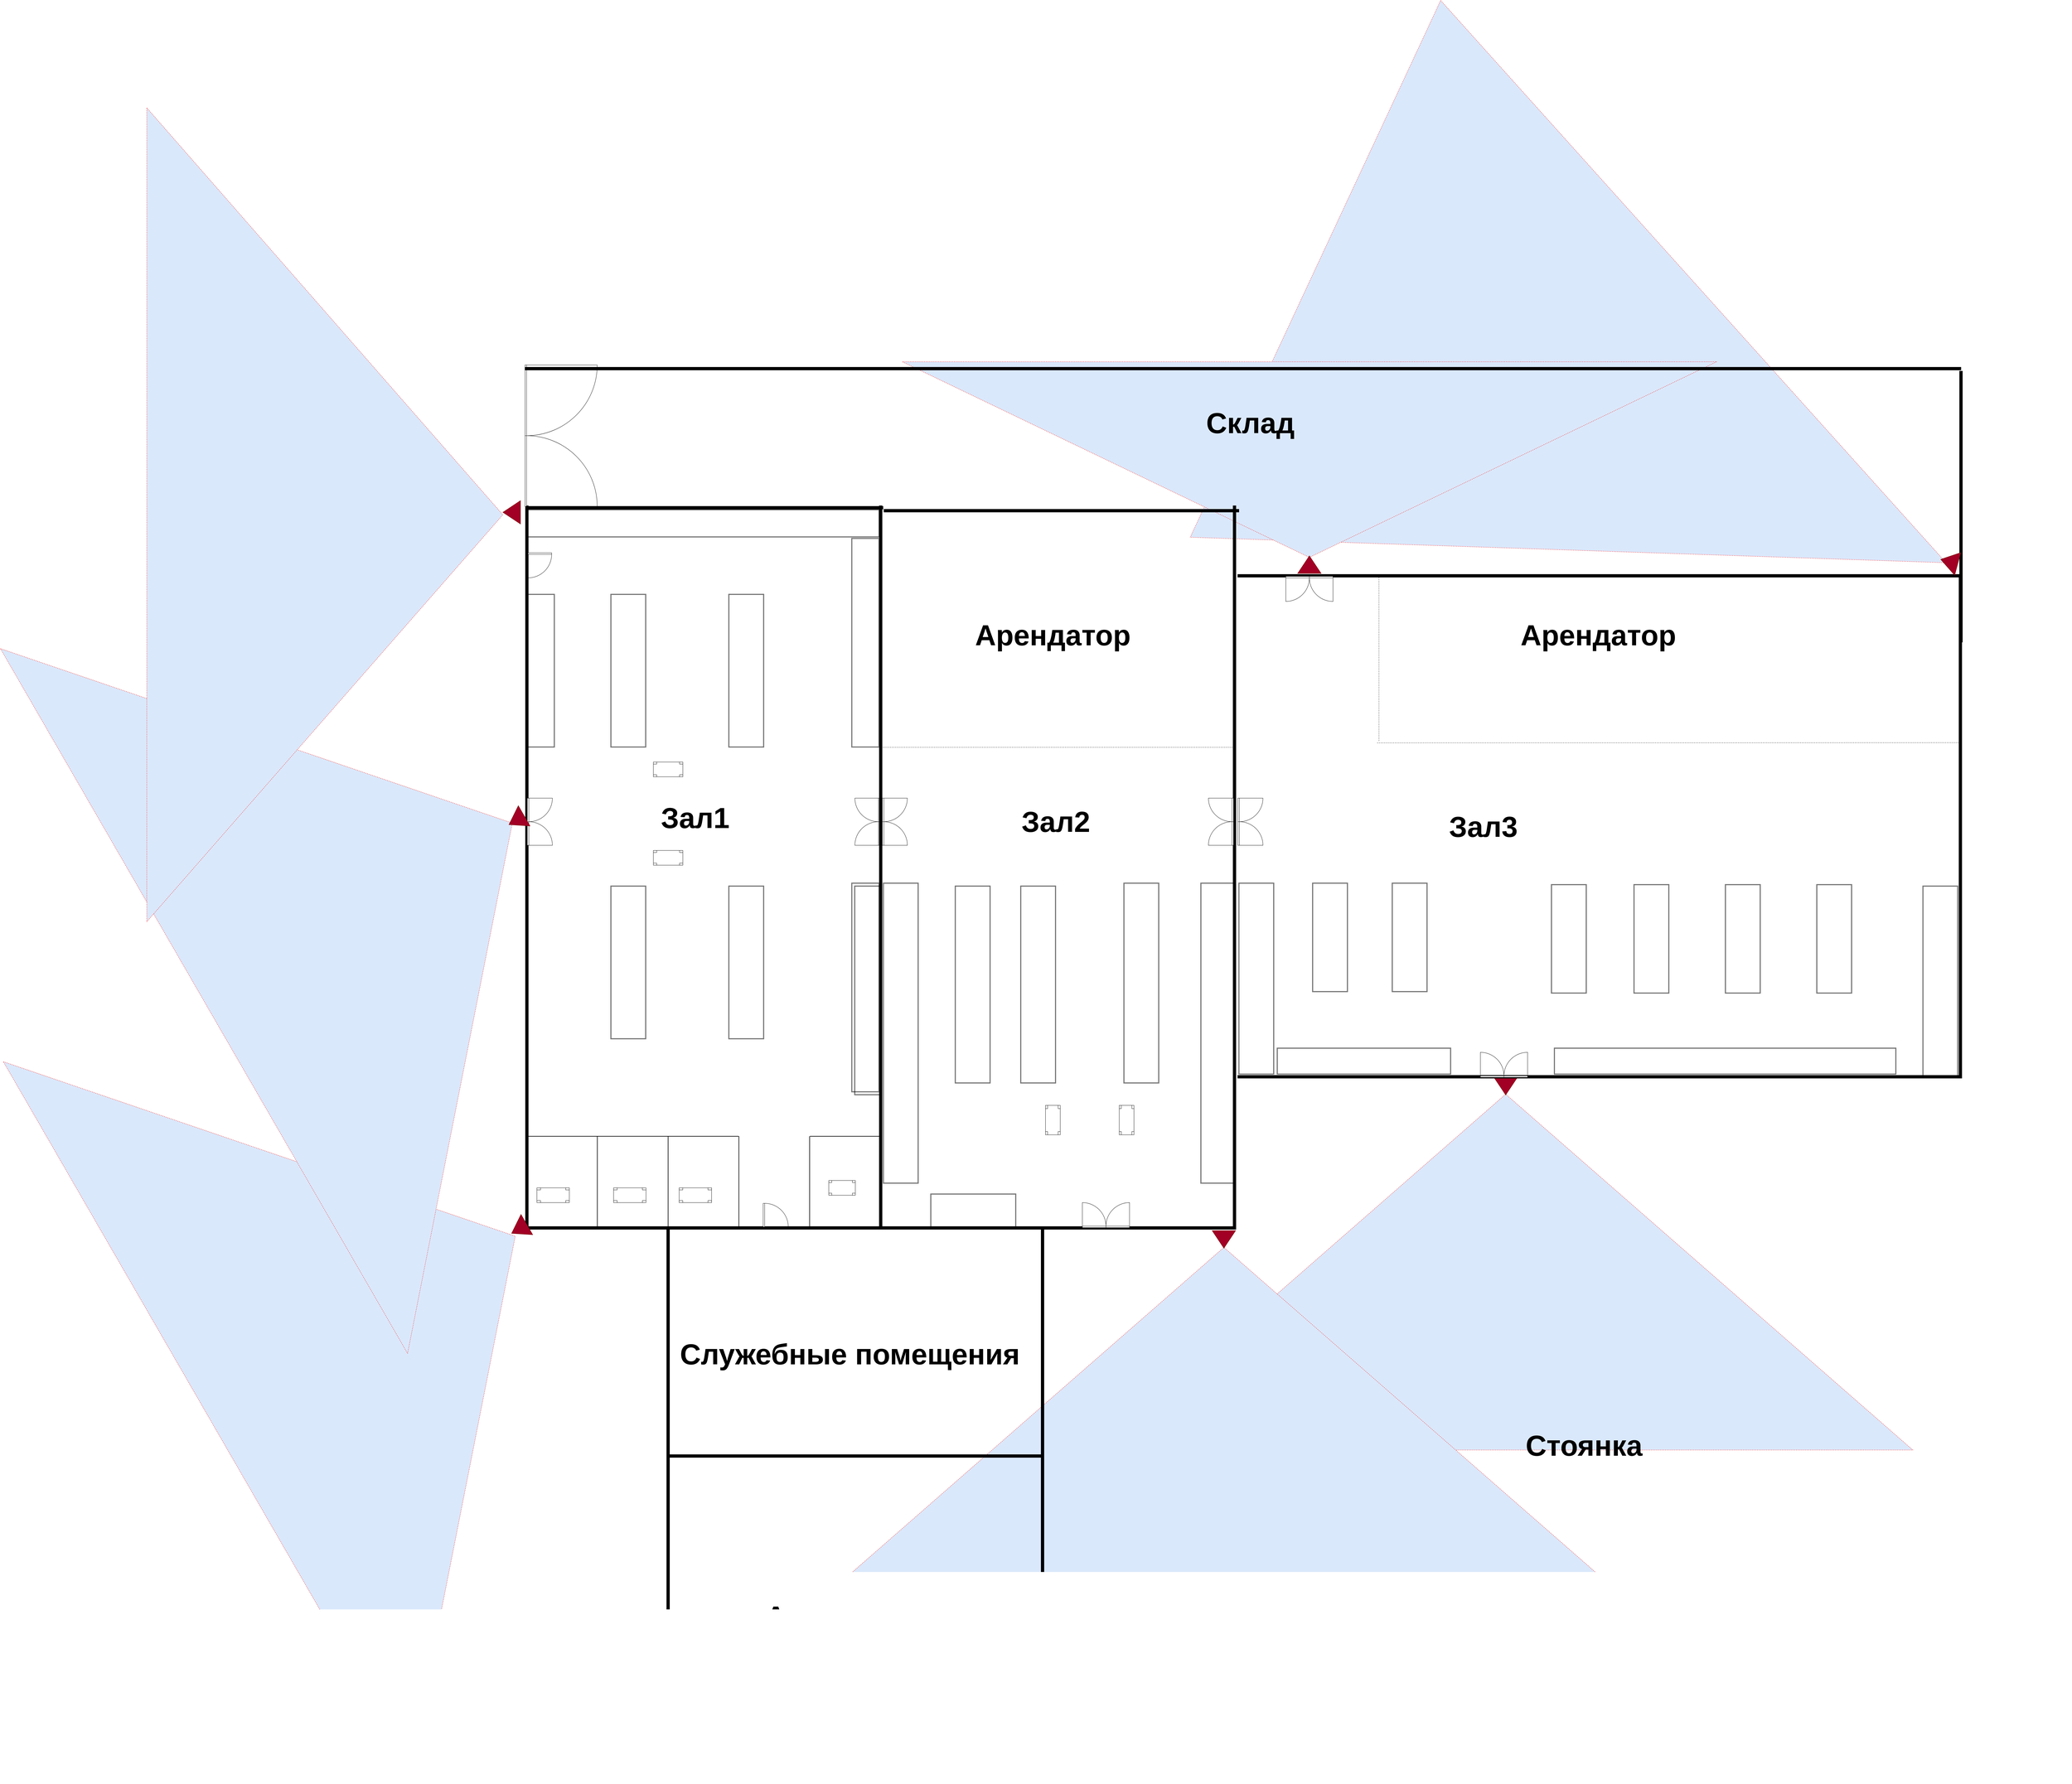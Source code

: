 <mxfile version="13.1.0" type="device"><diagram name="Page-1" id="38b20595-45e3-9b7f-d5ca-b57f44c5b66d"><mxGraphModel dx="8700" dy="6732" grid="1" gridSize="10" guides="1" tooltips="1" connect="1" arrows="1" fold="1" page="1" pageScale="1" pageWidth="1100" pageHeight="850" background="#ffffff" math="0" shadow="0"><root><mxCell id="0"/><mxCell id="1" parent="0"/><mxCell id="2btfbSKyMzNvLppjfiqU-63" value="" style="triangle;whiteSpace=wrap;html=1;strokeColor=#FF0000;strokeWidth=1;fillColor=#dae8fc;rotation=25;dashed=1;" vertex="1" parent="1"><mxGeometry x="3590" y="-1690" width="2360" height="2010" as="geometry"/></mxCell><mxCell id="2btfbSKyMzNvLppjfiqU-59" value="" style="triangle;whiteSpace=wrap;html=1;strokeColor=#FF0000;strokeWidth=1;fillColor=#dae8fc;rotation=90;dashed=1;" vertex="1" parent="1"><mxGeometry x="3348.11" y="-1917.36" width="663.78" height="2761.75" as="geometry"/></mxCell><mxCell id="2btfbSKyMzNvLppjfiqU-57" value="" style="triangle;whiteSpace=wrap;html=1;strokeColor=#FF0000;strokeWidth=1;fillColor=#dae8fc;rotation=-90;dashed=1;" vertex="1" parent="1"><mxGeometry x="3742" y="840" width="1207.56" height="2761.75" as="geometry"/></mxCell><mxCell id="2btfbSKyMzNvLppjfiqU-58" value="" style="triangle;whiteSpace=wrap;html=1;strokeColor=#6F0000;strokeWidth=1;fillColor=#a20025;fontColor=#ffffff;rotation=90;" vertex="1" parent="1"><mxGeometry x="4315.78" y="1550" width="60" height="80" as="geometry"/></mxCell><mxCell id="2btfbSKyMzNvLppjfiqU-56" value="" style="triangle;whiteSpace=wrap;html=1;strokeColor=#FF0000;strokeWidth=1;fillColor=#dae8fc;rotation=-90;dashed=1;" vertex="1" parent="1"><mxGeometry x="2786.22" y="1360" width="1207.56" height="2761.75" as="geometry"/></mxCell><mxCell id="2btfbSKyMzNvLppjfiqU-54" value="" style="triangle;whiteSpace=wrap;html=1;strokeColor=#FF0000;strokeWidth=1;fillColor=#dae8fc;rotation=-30;dashed=1;" vertex="1" parent="1"><mxGeometry x="-140" y="1020.0" width="1207.56" height="2761.75" as="geometry"/></mxCell><mxCell id="2btfbSKyMzNvLppjfiqU-53" value="" style="triangle;whiteSpace=wrap;html=1;strokeColor=#FF0000;strokeWidth=1;fillColor=#dae8fc;rotation=-30;dashed=1;" vertex="1" parent="1"><mxGeometry x="-150" y="-381.75" width="1207.56" height="2761.75" as="geometry"/></mxCell><mxCell id="2btfbSKyMzNvLppjfiqU-52" value="" style="triangle;whiteSpace=wrap;html=1;strokeColor=#FF0000;strokeWidth=1;fillColor=#dae8fc;rotation=0;dashed=1;" vertex="1" parent="1"><mxGeometry x="-263.12" y="-1730" width="1207.56" height="2761.75" as="geometry"/></mxCell><mxCell id="48ef80bc37b76060-128" value="" style="verticalLabelPosition=bottom;html=1;verticalAlign=top;align=center;strokeWidth=1;shape=mxgraph.floorplan.wallU;fillColor=#000000;rounded=0;shadow=0;comic=0;fontFamily=Verdana;fontSize=12;rotation=-180;" parent="1" vertex="1"><mxGeometry x="1021" y="-380" width="1210" height="2456" as="geometry"/></mxCell><mxCell id="kZFELzf9-ZKpFDPVwvbj-1" value="" style="verticalLabelPosition=bottom;html=1;verticalAlign=top;align=center;shape=mxgraph.floorplan.wall;fillColor=#000000;rotation=90;" parent="1" vertex="1"><mxGeometry x="5430" y="-381.75" width="920" height="10" as="geometry"/></mxCell><mxCell id="kZFELzf9-ZKpFDPVwvbj-2" value="" style="verticalLabelPosition=bottom;html=1;verticalAlign=top;align=center;shape=mxgraph.floorplan.doorDouble;aspect=fixed;rotation=-90;" parent="1" vertex="1"><mxGeometry x="990" y="650" width="160" height="85" as="geometry"/></mxCell><mxCell id="kZFELzf9-ZKpFDPVwvbj-3" value="" style="verticalLabelPosition=bottom;html=1;verticalAlign=top;align=center;shape=mxgraph.floorplan.table;" parent="1" vertex="1"><mxGeometry x="1060" y="1935" width="110" height="50" as="geometry"/></mxCell><mxCell id="kZFELzf9-ZKpFDPVwvbj-4" value="" style="verticalLabelPosition=bottom;html=1;verticalAlign=top;align=center;shape=mxgraph.floorplan.table;" parent="1" vertex="1"><mxGeometry x="1320" y="1935" width="110" height="50" as="geometry"/></mxCell><mxCell id="kZFELzf9-ZKpFDPVwvbj-5" value="" style="verticalLabelPosition=bottom;html=1;verticalAlign=top;align=center;shape=mxgraph.floorplan.table;" parent="1" vertex="1"><mxGeometry x="1542.43" y="1935" width="110" height="50" as="geometry"/></mxCell><mxCell id="kZFELzf9-ZKpFDPVwvbj-8" value="" style="verticalLabelPosition=bottom;html=1;verticalAlign=top;align=center;shape=mxgraph.floorplan.table;rotation=0;" parent="1" vertex="1"><mxGeometry x="2050" y="1910" width="90" height="50" as="geometry"/></mxCell><mxCell id="kZFELzf9-ZKpFDPVwvbj-9" value="" style="verticalLabelPosition=bottom;html=1;verticalAlign=top;align=center;shape=mxgraph.floorplan.doorLeft;aspect=fixed;rotation=-90;" parent="1" vertex="1"><mxGeometry x="1830" y="1985" width="80" height="85" as="geometry"/></mxCell><mxCell id="kZFELzf9-ZKpFDPVwvbj-14" value="" style="line;strokeWidth=2;direction=south;html=1;fillColor=#000000;gradientColor=none;" parent="1" vertex="1"><mxGeometry x="1260" y="1760" width="10" height="310" as="geometry"/></mxCell><mxCell id="kZFELzf9-ZKpFDPVwvbj-15" value="" style="line;strokeWidth=2;direction=south;html=1;fillColor=#000000;gradientColor=none;rotation=90;" parent="1" vertex="1"><mxGeometry x="1140" y="1640" width="10" height="240" as="geometry"/></mxCell><mxCell id="kZFELzf9-ZKpFDPVwvbj-17" value="" style="line;strokeWidth=2;direction=south;html=1;fillColor=#000000;gradientColor=none;" parent="1" vertex="1"><mxGeometry x="1500" y="1760" width="10" height="310" as="geometry"/></mxCell><mxCell id="kZFELzf9-ZKpFDPVwvbj-18" value="" style="line;strokeWidth=2;direction=south;html=1;fillColor=#000000;gradientColor=none;rotation=90;" parent="1" vertex="1"><mxGeometry x="1380" y="1640" width="10" height="240" as="geometry"/></mxCell><mxCell id="kZFELzf9-ZKpFDPVwvbj-19" value="" style="line;strokeWidth=2;direction=south;html=1;fillColor=#000000;gradientColor=none;" parent="1" vertex="1"><mxGeometry x="1740" y="1760" width="10" height="310" as="geometry"/></mxCell><mxCell id="kZFELzf9-ZKpFDPVwvbj-20" value="" style="line;strokeWidth=2;direction=south;html=1;fillColor=#000000;gradientColor=none;rotation=90;" parent="1" vertex="1"><mxGeometry x="1619.5" y="1640" width="10" height="240" as="geometry"/></mxCell><mxCell id="kZFELzf9-ZKpFDPVwvbj-21" value="" style="line;strokeWidth=2;direction=south;html=1;fillColor=#000000;gradientColor=none;" parent="1" vertex="1"><mxGeometry x="2221" y="1835" width="10" height="230" as="geometry"/></mxCell><mxCell id="kZFELzf9-ZKpFDPVwvbj-22" value="" style="line;strokeWidth=2;direction=south;html=1;fillColor=#000000;gradientColor=none;rotation=90;" parent="1" vertex="1"><mxGeometry x="2101" y="1640" width="10" height="240" as="geometry"/></mxCell><mxCell id="kZFELzf9-ZKpFDPVwvbj-25" value="" style="line;strokeWidth=2;direction=south;html=1;fillColor=#000000;gradientColor=none;rotation=-180;" parent="1" vertex="1"><mxGeometry x="1980" y="1760" width="10" height="315" as="geometry"/></mxCell><mxCell id="kZFELzf9-ZKpFDPVwvbj-26" value="" style="shape=ext;double=1;rounded=0;whiteSpace=wrap;html=1;strokeColor=#000000;strokeWidth=1;fillColor=none;gradientColor=none;" parent="1" vertex="1"><mxGeometry x="1026" y="-80" width="94" height="520" as="geometry"/></mxCell><mxCell id="kZFELzf9-ZKpFDPVwvbj-27" value="" style="verticalLabelPosition=bottom;html=1;verticalAlign=top;align=center;shape=mxgraph.floorplan.doorLeft;aspect=fixed;rotation=0;" parent="1" vertex="1"><mxGeometry x="1030" y="-220" width="80" height="85" as="geometry"/></mxCell><mxCell id="kZFELzf9-ZKpFDPVwvbj-28" value="" style="shape=ext;double=1;rounded=0;whiteSpace=wrap;html=1;strokeColor=#000000;strokeWidth=1;fillColor=none;gradientColor=none;" parent="1" vertex="1"><mxGeometry x="1310" y="-80" width="120" height="520" as="geometry"/></mxCell><mxCell id="kZFELzf9-ZKpFDPVwvbj-29" value="" style="shape=ext;double=1;rounded=0;whiteSpace=wrap;html=1;strokeColor=#000000;strokeWidth=1;fillColor=none;gradientColor=none;" parent="1" vertex="1"><mxGeometry x="1710" y="-80" width="120" height="520" as="geometry"/></mxCell><mxCell id="kZFELzf9-ZKpFDPVwvbj-30" value="" style="shape=ext;double=1;rounded=0;whiteSpace=wrap;html=1;strokeColor=#000000;strokeWidth=1;fillColor=none;gradientColor=none;" parent="1" vertex="1"><mxGeometry x="2127" y="-270" width="94" height="710" as="geometry"/></mxCell><mxCell id="kZFELzf9-ZKpFDPVwvbj-31" value="" style="shape=ext;double=1;rounded=0;whiteSpace=wrap;html=1;strokeColor=#000000;strokeWidth=1;fillColor=none;gradientColor=none;rotation=90;" parent="1" vertex="1"><mxGeometry x="1577.5" y="-917.5" width="94" height="1195" as="geometry"/></mxCell><mxCell id="kZFELzf9-ZKpFDPVwvbj-32" value="" style="shape=ext;double=1;rounded=0;whiteSpace=wrap;html=1;strokeColor=#000000;strokeWidth=1;fillColor=none;gradientColor=none;" parent="1" vertex="1"><mxGeometry x="1310" y="910" width="120" height="520" as="geometry"/></mxCell><mxCell id="kZFELzf9-ZKpFDPVwvbj-33" value="" style="shape=ext;double=1;rounded=0;whiteSpace=wrap;html=1;strokeColor=#000000;strokeWidth=1;fillColor=none;gradientColor=none;" parent="1" vertex="1"><mxGeometry x="1710" y="910" width="120" height="520" as="geometry"/></mxCell><mxCell id="kZFELzf9-ZKpFDPVwvbj-34" value="" style="verticalLabelPosition=bottom;html=1;verticalAlign=top;align=center;shape=mxgraph.floorplan.doorDouble;aspect=fixed;rotation=90;" parent="1" vertex="1"><mxGeometry x="2101" y="650" width="160" height="85" as="geometry"/></mxCell><mxCell id="kZFELzf9-ZKpFDPVwvbj-35" value="" style="verticalLabelPosition=bottom;html=1;verticalAlign=top;align=center;shape=mxgraph.floorplan.table;" parent="1" vertex="1"><mxGeometry x="1455" y="490" width="100" height="50" as="geometry"/></mxCell><mxCell id="kZFELzf9-ZKpFDPVwvbj-36" value="" style="verticalLabelPosition=bottom;html=1;verticalAlign=top;align=center;shape=mxgraph.floorplan.table;" parent="1" vertex="1"><mxGeometry x="1455" y="790" width="100" height="50" as="geometry"/></mxCell><mxCell id="kZFELzf9-ZKpFDPVwvbj-40" value="" style="triangle;whiteSpace=wrap;html=1;strokeColor=#6F0000;strokeWidth=1;fillColor=#a20025;fontColor=#ffffff;rotation=-210;" parent="1" vertex="1"><mxGeometry x="961" y="647.5" width="60" height="80" as="geometry"/></mxCell><mxCell id="kZFELzf9-ZKpFDPVwvbj-59" value="" style="shape=ext;double=1;rounded=0;whiteSpace=wrap;html=1;strokeColor=#000000;strokeWidth=1;fillColor=none;gradientColor=none;" parent="1" vertex="1"><mxGeometry x="2127" y="900" width="94" height="710" as="geometry"/></mxCell><mxCell id="kZFELzf9-ZKpFDPVwvbj-67" value="" style="shape=ext;double=1;rounded=0;whiteSpace=wrap;html=1;strokeColor=#000000;strokeWidth=1;fillColor=none;gradientColor=none;" parent="1" vertex="1"><mxGeometry x="2137" y="910" width="94" height="710" as="geometry"/></mxCell><mxCell id="kZFELzf9-ZKpFDPVwvbj-74" value="&lt;font style=&quot;font-size: 98px&quot;&gt;&lt;b&gt;Зал1&lt;/b&gt;&lt;/font&gt;" style="text;html=1;strokeColor=none;fillColor=none;align=center;verticalAlign=middle;whiteSpace=wrap;rounded=0;dashed=1;" parent="1" vertex="1"><mxGeometry x="1407.43" y="560" width="380" height="240" as="geometry"/></mxCell><mxCell id="2btfbSKyMzNvLppjfiqU-2" value="" style="verticalLabelPosition=bottom;html=1;verticalAlign=top;align=center;strokeWidth=1;shape=mxgraph.floorplan.wallU;fillColor=#000000;rounded=0;shadow=0;comic=0;fontFamily=Verdana;fontSize=12;rotation=-180;" vertex="1" parent="1"><mxGeometry x="2221" y="-380" width="1210" height="2456" as="geometry"/></mxCell><mxCell id="2btfbSKyMzNvLppjfiqU-5" value="" style="verticalLabelPosition=bottom;html=1;verticalAlign=top;align=center;shape=mxgraph.floorplan.wall;fillColor=#000000;" vertex="1" parent="1"><mxGeometry x="1030" y="-378" width="1204" height="10" as="geometry"/></mxCell><mxCell id="2btfbSKyMzNvLppjfiqU-6" value="" style="verticalLabelPosition=bottom;html=1;verticalAlign=top;align=center;strokeWidth=1;shape=mxgraph.floorplan.wallU;fillColor=#000000;rounded=0;shadow=0;comic=0;fontFamily=Verdana;fontSize=12;rotation=90;" vertex="1" parent="1"><mxGeometry x="3810" y="-520" width="1710" height="2456" as="geometry"/></mxCell><mxCell id="2btfbSKyMzNvLppjfiqU-7" value="&lt;font style=&quot;font-size: 98px&quot;&gt;&lt;b&gt;Зал2&lt;/b&gt;&lt;/font&gt;" style="text;html=1;strokeColor=none;fillColor=none;align=center;verticalAlign=middle;whiteSpace=wrap;rounded=0;dashed=1;" vertex="1" parent="1"><mxGeometry x="2630" y="572.5" width="380" height="240" as="geometry"/></mxCell><mxCell id="2btfbSKyMzNvLppjfiqU-8" value="&lt;font style=&quot;font-size: 98px&quot;&gt;&lt;b&gt;Зал3&lt;/b&gt;&lt;/font&gt;" style="text;html=1;strokeColor=none;fillColor=none;align=center;verticalAlign=middle;whiteSpace=wrap;rounded=0;dashed=1;" vertex="1" parent="1"><mxGeometry x="4080" y="590" width="380" height="240" as="geometry"/></mxCell><mxCell id="2btfbSKyMzNvLppjfiqU-9" value="" style="shape=ext;double=1;rounded=0;whiteSpace=wrap;html=1;strokeColor=#000000;strokeWidth=1;fillColor=none;gradientColor=none;" vertex="1" parent="1"><mxGeometry x="2234" y="900" width="120" height="1020" as="geometry"/></mxCell><mxCell id="2btfbSKyMzNvLppjfiqU-10" value="" style="shape=ext;double=1;rounded=0;whiteSpace=wrap;html=1;strokeColor=#000000;strokeWidth=1;fillColor=none;gradientColor=none;" vertex="1" parent="1"><mxGeometry x="3311" y="900" width="120" height="1020" as="geometry"/></mxCell><mxCell id="2btfbSKyMzNvLppjfiqU-11" value="" style="shape=ext;double=1;rounded=0;whiteSpace=wrap;html=1;strokeColor=#000000;strokeWidth=1;fillColor=none;gradientColor=none;" vertex="1" parent="1"><mxGeometry x="2478" y="910" width="120" height="670" as="geometry"/></mxCell><mxCell id="2btfbSKyMzNvLppjfiqU-12" value="" style="shape=ext;double=1;rounded=0;whiteSpace=wrap;html=1;strokeColor=#000000;strokeWidth=1;fillColor=none;gradientColor=none;" vertex="1" parent="1"><mxGeometry x="2700" y="910" width="120" height="670" as="geometry"/></mxCell><mxCell id="2btfbSKyMzNvLppjfiqU-13" value="" style="shape=ext;double=1;rounded=0;whiteSpace=wrap;html=1;strokeColor=#000000;strokeWidth=1;fillColor=none;gradientColor=none;" vertex="1" parent="1"><mxGeometry x="3050" y="900" width="120" height="680" as="geometry"/></mxCell><mxCell id="2btfbSKyMzNvLppjfiqU-14" value="" style="shape=ext;double=1;rounded=0;whiteSpace=wrap;html=1;strokeColor=#000000;strokeWidth=1;fillColor=none;gradientColor=none;rotation=-90;" vertex="1" parent="1"><mxGeometry x="2480" y="1870" width="120" height="290" as="geometry"/></mxCell><mxCell id="2btfbSKyMzNvLppjfiqU-15" value="" style="verticalLabelPosition=bottom;html=1;verticalAlign=top;align=center;shape=mxgraph.floorplan.table;rotation=90;" vertex="1" parent="1"><mxGeometry x="2760" y="1680" width="100" height="50" as="geometry"/></mxCell><mxCell id="2btfbSKyMzNvLppjfiqU-16" value="" style="verticalLabelPosition=bottom;html=1;verticalAlign=top;align=center;shape=mxgraph.floorplan.table;rotation=90;" vertex="1" parent="1"><mxGeometry x="3010" y="1680" width="100" height="50" as="geometry"/></mxCell><mxCell id="2btfbSKyMzNvLppjfiqU-17" value="" style="verticalLabelPosition=bottom;html=1;verticalAlign=top;align=center;shape=mxgraph.floorplan.doorDouble;aspect=fixed;rotation=-180;" vertex="1" parent="1"><mxGeometry x="2910" y="1985" width="160" height="85" as="geometry"/></mxCell><mxCell id="2btfbSKyMzNvLppjfiqU-18" value="" style="endArrow=none;dashed=1;html=1;exitX=0.75;exitY=1;exitDx=0;exitDy=0;" edge="1" parent="1" source="kZFELzf9-ZKpFDPVwvbj-30"><mxGeometry width="50" height="50" relative="1" as="geometry"><mxPoint x="3330" y="610" as="sourcePoint"/><mxPoint x="3420" y="440" as="targetPoint"/></mxGeometry></mxCell><mxCell id="2btfbSKyMzNvLppjfiqU-19" value="" style="shape=ext;double=1;rounded=0;whiteSpace=wrap;html=1;strokeColor=#000000;strokeWidth=1;fillColor=none;gradientColor=none;" vertex="1" parent="1"><mxGeometry x="3440" y="900" width="120" height="650" as="geometry"/></mxCell><mxCell id="2btfbSKyMzNvLppjfiqU-20" value="" style="shape=ext;double=1;rounded=0;whiteSpace=wrap;html=1;strokeColor=#000000;strokeWidth=1;fillColor=none;gradientColor=none;" vertex="1" parent="1"><mxGeometry x="3690" y="900" width="120" height="370" as="geometry"/></mxCell><mxCell id="2btfbSKyMzNvLppjfiqU-22" value="" style="shape=ext;double=1;rounded=0;whiteSpace=wrap;html=1;strokeColor=#000000;strokeWidth=1;fillColor=none;gradientColor=none;" vertex="1" parent="1"><mxGeometry x="3960" y="900" width="120" height="370" as="geometry"/></mxCell><mxCell id="2btfbSKyMzNvLppjfiqU-23" value="" style="shape=ext;double=1;rounded=0;whiteSpace=wrap;html=1;strokeColor=#000000;strokeWidth=1;fillColor=none;gradientColor=none;" vertex="1" parent="1"><mxGeometry x="4500" y="905" width="120" height="370" as="geometry"/></mxCell><mxCell id="2btfbSKyMzNvLppjfiqU-24" value="" style="shape=ext;double=1;rounded=0;whiteSpace=wrap;html=1;strokeColor=#000000;strokeWidth=1;fillColor=none;gradientColor=none;" vertex="1" parent="1"><mxGeometry x="4780" y="905" width="120" height="370" as="geometry"/></mxCell><mxCell id="2btfbSKyMzNvLppjfiqU-25" value="" style="shape=ext;double=1;rounded=0;whiteSpace=wrap;html=1;strokeColor=#000000;strokeWidth=1;fillColor=none;gradientColor=none;" vertex="1" parent="1"><mxGeometry x="5090" y="905" width="120" height="370" as="geometry"/></mxCell><mxCell id="2btfbSKyMzNvLppjfiqU-26" value="" style="shape=ext;double=1;rounded=0;whiteSpace=wrap;html=1;strokeColor=#000000;strokeWidth=1;fillColor=none;gradientColor=none;" vertex="1" parent="1"><mxGeometry x="5400" y="905" width="120" height="370" as="geometry"/></mxCell><mxCell id="2btfbSKyMzNvLppjfiqU-27" value="" style="shape=ext;double=1;rounded=0;whiteSpace=wrap;html=1;strokeColor=#000000;strokeWidth=1;fillColor=none;gradientColor=none;" vertex="1" parent="1"><mxGeometry x="5760" y="910" width="120" height="650" as="geometry"/></mxCell><mxCell id="2btfbSKyMzNvLppjfiqU-28" value="" style="shape=ext;double=1;rounded=0;whiteSpace=wrap;html=1;strokeColor=#000000;strokeWidth=1;fillColor=none;gradientColor=none;" vertex="1" parent="1"><mxGeometry x="3570" y="1460" width="590" height="90" as="geometry"/></mxCell><mxCell id="2btfbSKyMzNvLppjfiqU-29" value="" style="shape=ext;double=1;rounded=0;whiteSpace=wrap;html=1;strokeColor=#000000;strokeWidth=1;fillColor=none;gradientColor=none;" vertex="1" parent="1"><mxGeometry x="4510" y="1460" width="1160" height="90" as="geometry"/></mxCell><mxCell id="2btfbSKyMzNvLppjfiqU-30" value="" style="verticalLabelPosition=bottom;html=1;verticalAlign=top;align=center;shape=mxgraph.floorplan.doorDouble;aspect=fixed;rotation=-90;" vertex="1" parent="1"><mxGeometry x="2194" y="650" width="160" height="85" as="geometry"/></mxCell><mxCell id="2btfbSKyMzNvLppjfiqU-31" value="" style="verticalLabelPosition=bottom;html=1;verticalAlign=top;align=center;shape=mxgraph.floorplan.doorDouble;aspect=fixed;rotation=-90;" vertex="1" parent="1"><mxGeometry x="3400" y="650" width="160" height="85" as="geometry"/></mxCell><mxCell id="2btfbSKyMzNvLppjfiqU-32" value="" style="verticalLabelPosition=bottom;html=1;verticalAlign=top;align=center;shape=mxgraph.floorplan.doorDouble;aspect=fixed;rotation=90;" vertex="1" parent="1"><mxGeometry x="3300" y="650" width="160" height="85" as="geometry"/></mxCell><mxCell id="2btfbSKyMzNvLppjfiqU-33" value="" style="verticalLabelPosition=bottom;html=1;verticalAlign=top;align=center;shape=mxgraph.floorplan.doorDouble;aspect=fixed;rotation=-180;" vertex="1" parent="1"><mxGeometry x="4260" y="1475" width="160" height="85" as="geometry"/></mxCell><mxCell id="2btfbSKyMzNvLppjfiqU-34" value="&lt;font style=&quot;font-size: 98px&quot;&gt;&lt;b&gt;Арендатор&lt;/b&gt;&lt;/font&gt;" style="text;html=1;strokeColor=none;fillColor=none;align=center;verticalAlign=middle;whiteSpace=wrap;rounded=0;dashed=1;" vertex="1" parent="1"><mxGeometry x="2620" y="-60" width="380" height="240" as="geometry"/></mxCell><mxCell id="2btfbSKyMzNvLppjfiqU-35" value="&lt;font style=&quot;font-size: 98px&quot;&gt;&lt;b&gt;Арендатор&lt;/b&gt;&lt;/font&gt;" style="text;html=1;strokeColor=none;fillColor=none;align=center;verticalAlign=middle;whiteSpace=wrap;rounded=0;dashed=1;" vertex="1" parent="1"><mxGeometry x="4470" y="-60" width="380" height="240" as="geometry"/></mxCell><mxCell id="2btfbSKyMzNvLppjfiqU-36" value="" style="verticalLabelPosition=bottom;html=1;verticalAlign=top;align=center;strokeWidth=1;shape=mxgraph.floorplan.wallU;fillColor=#000000;rounded=0;shadow=0;comic=0;fontFamily=Verdana;fontSize=12;rotation=-180;" vertex="1" parent="1"><mxGeometry x="1500" y="2075" width="1280" height="1881" as="geometry"/></mxCell><mxCell id="2btfbSKyMzNvLppjfiqU-37" value="" style="verticalLabelPosition=bottom;html=1;verticalAlign=top;align=center;shape=mxgraph.floorplan.wall;fillColor=#000000;" vertex="1" parent="1"><mxGeometry x="1502" y="2840" width="1278" height="10" as="geometry"/></mxCell><mxCell id="2btfbSKyMzNvLppjfiqU-38" value="&lt;font style=&quot;font-size: 98px&quot;&gt;&lt;b&gt;Служебные помещения&lt;/b&gt;&lt;/font&gt;" style="text;html=1;strokeColor=none;fillColor=none;align=center;verticalAlign=middle;whiteSpace=wrap;rounded=0;dashed=1;" vertex="1" parent="1"><mxGeometry x="1430.0" y="2380" width="1383" height="240" as="geometry"/></mxCell><mxCell id="2btfbSKyMzNvLppjfiqU-39" value="&lt;span style=&quot;font-size: 98px&quot;&gt;&lt;b&gt;Арендаторы&lt;/b&gt;&lt;/span&gt;" style="text;html=1;strokeColor=none;fillColor=none;align=center;verticalAlign=middle;whiteSpace=wrap;rounded=0;dashed=1;" vertex="1" parent="1"><mxGeometry x="1448.5" y="3270" width="1383" height="240" as="geometry"/></mxCell><mxCell id="2btfbSKyMzNvLppjfiqU-40" value="" style="verticalLabelPosition=bottom;html=1;verticalAlign=top;align=center;shape=mxgraph.floorplan.wall;fillColor=#000000;" vertex="1" parent="1"><mxGeometry x="2237" y="-368" width="1204" height="10" as="geometry"/></mxCell><mxCell id="2btfbSKyMzNvLppjfiqU-42" value="" style="verticalLabelPosition=bottom;html=1;verticalAlign=top;align=center;shape=mxgraph.floorplan.doorDouble;aspect=fixed;rotation=-90;" vertex="1" parent="1"><mxGeometry x="907" y="-745" width="480" height="255" as="geometry"/></mxCell><mxCell id="2btfbSKyMzNvLppjfiqU-43" value="&lt;font style=&quot;font-size: 98px&quot;&gt;&lt;b&gt;Склад&lt;/b&gt;&lt;/font&gt;" style="text;html=1;strokeColor=none;fillColor=none;align=center;verticalAlign=middle;whiteSpace=wrap;rounded=0;dashed=1;" vertex="1" parent="1"><mxGeometry x="3290" y="-780" width="380" height="240" as="geometry"/></mxCell><mxCell id="2btfbSKyMzNvLppjfiqU-44" value="" style="verticalLabelPosition=bottom;html=1;verticalAlign=top;align=center;shape=mxgraph.floorplan.doorDouble;aspect=fixed;rotation=0;" vertex="1" parent="1"><mxGeometry x="3600" y="-140" width="160" height="85" as="geometry"/></mxCell><mxCell id="2btfbSKyMzNvLppjfiqU-45" value="" style="endArrow=none;dashed=1;html=1;exitX=0.006;exitY=0.805;exitDx=0;exitDy=0;exitPerimeter=0;" edge="1" parent="1" source="2btfbSKyMzNvLppjfiqU-6"><mxGeometry width="50" height="50" relative="1" as="geometry"><mxPoint x="2207.5" y="450" as="sourcePoint"/><mxPoint x="3916" y="420" as="targetPoint"/></mxGeometry></mxCell><mxCell id="2btfbSKyMzNvLppjfiqU-46" value="" style="endArrow=none;dashed=1;html=1;exitX=0.75;exitY=1;exitDx=0;exitDy=0;entryX=0.334;entryY=0;entryDx=0;entryDy=0;entryPerimeter=0;" edge="1" parent="1" target="2btfbSKyMzNvLppjfiqU-6"><mxGeometry width="50" height="50" relative="1" as="geometry"><mxPoint x="3910" y="425" as="sourcePoint"/><mxPoint x="5132.5" y="425" as="targetPoint"/></mxGeometry></mxCell><mxCell id="2btfbSKyMzNvLppjfiqU-47" value="&lt;span style=&quot;font-size: 98px&quot;&gt;&lt;b&gt;Стоянка&lt;/b&gt;&lt;/span&gt;" style="text;html=1;strokeColor=none;fillColor=none;align=center;verticalAlign=middle;whiteSpace=wrap;rounded=0;dashed=1;" vertex="1" parent="1"><mxGeometry x="3920" y="2690" width="1383" height="240" as="geometry"/></mxCell><mxCell id="2btfbSKyMzNvLppjfiqU-48" value="" style="triangle;whiteSpace=wrap;html=1;strokeColor=#6F0000;strokeWidth=1;fillColor=#a20025;fontColor=#ffffff;rotation=-210;" vertex="1" parent="1"><mxGeometry x="970" y="2034.5" width="60" height="80" as="geometry"/></mxCell><mxCell id="2btfbSKyMzNvLppjfiqU-51" value="" style="triangle;whiteSpace=wrap;html=1;strokeColor=#6F0000;strokeWidth=1;fillColor=#a20025;fontColor=#ffffff;rotation=-180;" vertex="1" parent="1"><mxGeometry x="944.44" y="-397.5" width="60" height="80" as="geometry"/></mxCell><mxCell id="2btfbSKyMzNvLppjfiqU-55" value="" style="triangle;whiteSpace=wrap;html=1;strokeColor=#6F0000;strokeWidth=1;fillColor=#a20025;fontColor=#ffffff;rotation=90;" vertex="1" parent="1"><mxGeometry x="3360" y="2070" width="60" height="80" as="geometry"/></mxCell><mxCell id="2btfbSKyMzNvLppjfiqU-60" value="" style="triangle;whiteSpace=wrap;html=1;strokeColor=#6F0000;strokeWidth=1;fillColor=#a20025;fontColor=#ffffff;rotation=-90;" vertex="1" parent="1"><mxGeometry x="3650" y="-220" width="60" height="80" as="geometry"/></mxCell><mxCell id="2btfbSKyMzNvLppjfiqU-64" value="" style="triangle;whiteSpace=wrap;html=1;strokeColor=#6F0000;strokeWidth=1;fillColor=#a20025;fontColor=#ffffff;rotation=-165;" vertex="1" parent="1"><mxGeometry x="5820" y="-230" width="60" height="80" as="geometry"/></mxCell><mxCell id="2btfbSKyMzNvLppjfiqU-65" value="" style="verticalLabelPosition=bottom;html=1;verticalAlign=top;align=center;shape=mxgraph.floorplan.wall;fillColor=#000000;" vertex="1" parent="1"><mxGeometry x="1020" y="-850" width="4870" height="10" as="geometry"/></mxCell></root></mxGraphModel></diagram></mxfile>